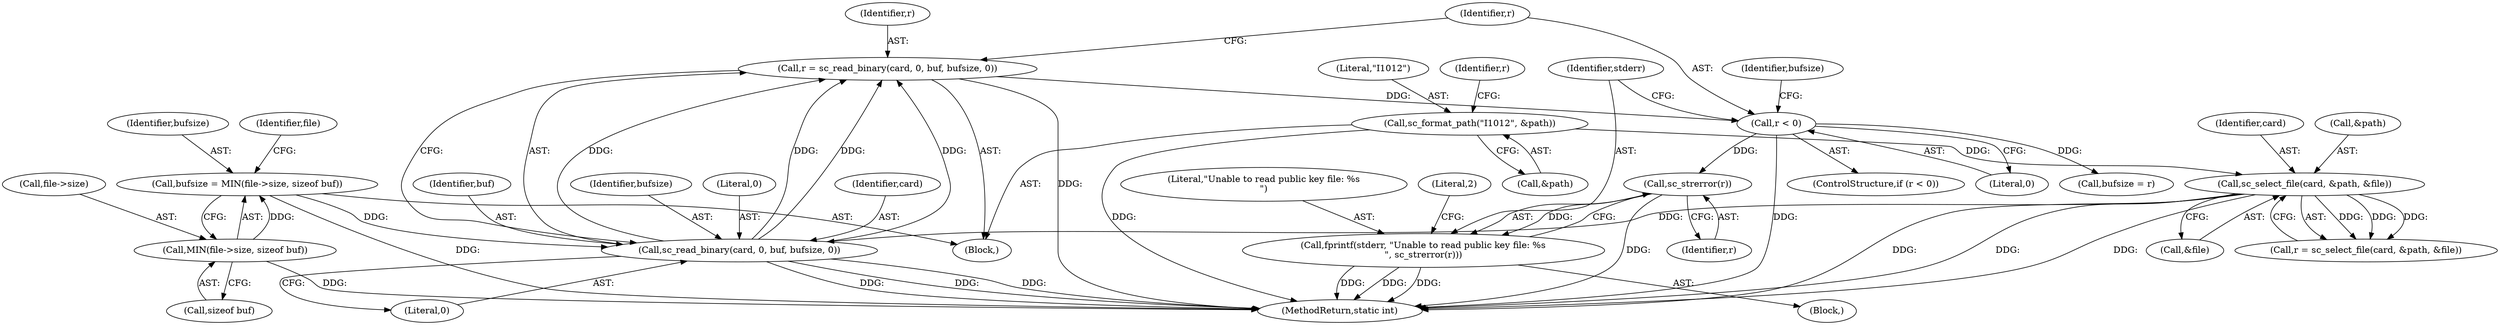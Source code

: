 digraph "0_OpenSC_360e95d45ac4123255a4c796db96337f332160ad#diff-d643a0fa169471dbf2912f4866dc49c5_9@API" {
"1000168" [label="(Call,sc_strerror(r))"];
"1000161" [label="(Call,r < 0)"];
"1000152" [label="(Call,r = sc_read_binary(card, 0, buf, bufsize, 0))"];
"1000154" [label="(Call,sc_read_binary(card, 0, buf, bufsize, 0))"];
"1000126" [label="(Call,sc_select_file(card, &path, &file))"];
"1000120" [label="(Call,sc_format_path(\"I1012\", &path))"];
"1000142" [label="(Call,bufsize = MIN(file->size, sizeof buf))"];
"1000144" [label="(Call,MIN(file->size, sizeof buf))"];
"1000165" [label="(Call,fprintf(stderr, \"Unable to read public key file: %s\n\", sc_strerror(r)))"];
"1000160" [label="(ControlStructure,if (r < 0))"];
"1000166" [label="(Identifier,stderr)"];
"1000157" [label="(Identifier,buf)"];
"1000128" [label="(Call,&path)"];
"1000163" [label="(Literal,0)"];
"1000156" [label="(Literal,0)"];
"1000158" [label="(Identifier,bufsize)"];
"1000161" [label="(Call,r < 0)"];
"1000142" [label="(Call,bufsize = MIN(file->size, sizeof buf))"];
"1000127" [label="(Identifier,card)"];
"1000162" [label="(Identifier,r)"];
"1000155" [label="(Identifier,card)"];
"1000122" [label="(Call,&path)"];
"1000130" [label="(Call,&file)"];
"1000169" [label="(Identifier,r)"];
"1000148" [label="(Call,sizeof buf)"];
"1000125" [label="(Identifier,r)"];
"1000165" [label="(Call,fprintf(stderr, \"Unable to read public key file: %s\n\", sc_strerror(r)))"];
"1000168" [label="(Call,sc_strerror(r))"];
"1000143" [label="(Identifier,bufsize)"];
"1000154" [label="(Call,sc_read_binary(card, 0, buf, bufsize, 0))"];
"1000167" [label="(Literal,\"Unable to read public key file: %s\n\")"];
"1000159" [label="(Literal,0)"];
"1000121" [label="(Literal,\"I1012\")"];
"1000102" [label="(Block,)"];
"1000164" [label="(Block,)"];
"1000172" [label="(Call,bufsize = r)"];
"1000173" [label="(Identifier,bufsize)"];
"1000153" [label="(Identifier,r)"];
"1000151" [label="(Identifier,file)"];
"1000126" [label="(Call,sc_select_file(card, &path, &file))"];
"1000145" [label="(Call,file->size)"];
"1000152" [label="(Call,r = sc_read_binary(card, 0, buf, bufsize, 0))"];
"1000120" [label="(Call,sc_format_path(\"I1012\", &path))"];
"1000144" [label="(Call,MIN(file->size, sizeof buf))"];
"1000171" [label="(Literal,2)"];
"1000234" [label="(MethodReturn,static int)"];
"1000124" [label="(Call,r = sc_select_file(card, &path, &file))"];
"1000168" -> "1000165"  [label="AST: "];
"1000168" -> "1000169"  [label="CFG: "];
"1000169" -> "1000168"  [label="AST: "];
"1000165" -> "1000168"  [label="CFG: "];
"1000168" -> "1000234"  [label="DDG: "];
"1000168" -> "1000165"  [label="DDG: "];
"1000161" -> "1000168"  [label="DDG: "];
"1000161" -> "1000160"  [label="AST: "];
"1000161" -> "1000163"  [label="CFG: "];
"1000162" -> "1000161"  [label="AST: "];
"1000163" -> "1000161"  [label="AST: "];
"1000166" -> "1000161"  [label="CFG: "];
"1000173" -> "1000161"  [label="CFG: "];
"1000161" -> "1000234"  [label="DDG: "];
"1000152" -> "1000161"  [label="DDG: "];
"1000161" -> "1000172"  [label="DDG: "];
"1000152" -> "1000102"  [label="AST: "];
"1000152" -> "1000154"  [label="CFG: "];
"1000153" -> "1000152"  [label="AST: "];
"1000154" -> "1000152"  [label="AST: "];
"1000162" -> "1000152"  [label="CFG: "];
"1000152" -> "1000234"  [label="DDG: "];
"1000154" -> "1000152"  [label="DDG: "];
"1000154" -> "1000152"  [label="DDG: "];
"1000154" -> "1000152"  [label="DDG: "];
"1000154" -> "1000152"  [label="DDG: "];
"1000154" -> "1000159"  [label="CFG: "];
"1000155" -> "1000154"  [label="AST: "];
"1000156" -> "1000154"  [label="AST: "];
"1000157" -> "1000154"  [label="AST: "];
"1000158" -> "1000154"  [label="AST: "];
"1000159" -> "1000154"  [label="AST: "];
"1000154" -> "1000234"  [label="DDG: "];
"1000154" -> "1000234"  [label="DDG: "];
"1000154" -> "1000234"  [label="DDG: "];
"1000126" -> "1000154"  [label="DDG: "];
"1000142" -> "1000154"  [label="DDG: "];
"1000126" -> "1000124"  [label="AST: "];
"1000126" -> "1000130"  [label="CFG: "];
"1000127" -> "1000126"  [label="AST: "];
"1000128" -> "1000126"  [label="AST: "];
"1000130" -> "1000126"  [label="AST: "];
"1000124" -> "1000126"  [label="CFG: "];
"1000126" -> "1000234"  [label="DDG: "];
"1000126" -> "1000234"  [label="DDG: "];
"1000126" -> "1000234"  [label="DDG: "];
"1000126" -> "1000124"  [label="DDG: "];
"1000126" -> "1000124"  [label="DDG: "];
"1000126" -> "1000124"  [label="DDG: "];
"1000120" -> "1000126"  [label="DDG: "];
"1000120" -> "1000102"  [label="AST: "];
"1000120" -> "1000122"  [label="CFG: "];
"1000121" -> "1000120"  [label="AST: "];
"1000122" -> "1000120"  [label="AST: "];
"1000125" -> "1000120"  [label="CFG: "];
"1000120" -> "1000234"  [label="DDG: "];
"1000142" -> "1000102"  [label="AST: "];
"1000142" -> "1000144"  [label="CFG: "];
"1000143" -> "1000142"  [label="AST: "];
"1000144" -> "1000142"  [label="AST: "];
"1000151" -> "1000142"  [label="CFG: "];
"1000142" -> "1000234"  [label="DDG: "];
"1000144" -> "1000142"  [label="DDG: "];
"1000144" -> "1000148"  [label="CFG: "];
"1000145" -> "1000144"  [label="AST: "];
"1000148" -> "1000144"  [label="AST: "];
"1000144" -> "1000234"  [label="DDG: "];
"1000165" -> "1000164"  [label="AST: "];
"1000166" -> "1000165"  [label="AST: "];
"1000167" -> "1000165"  [label="AST: "];
"1000171" -> "1000165"  [label="CFG: "];
"1000165" -> "1000234"  [label="DDG: "];
"1000165" -> "1000234"  [label="DDG: "];
"1000165" -> "1000234"  [label="DDG: "];
}
